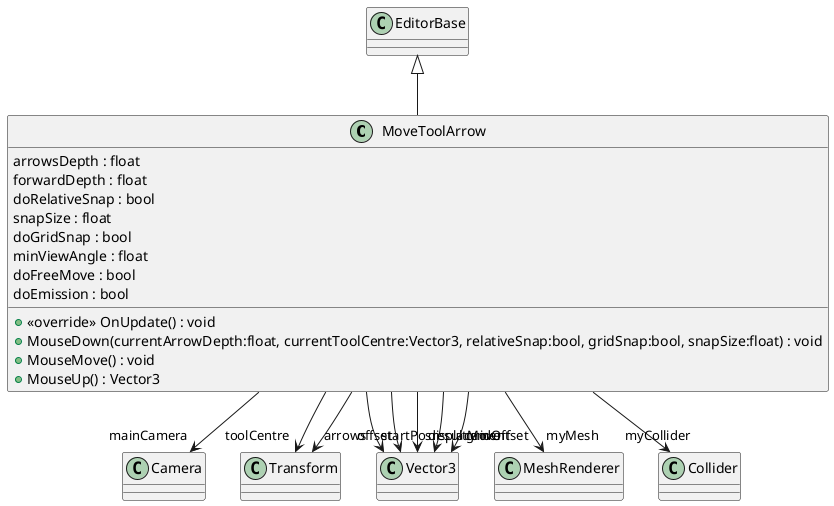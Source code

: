 @startuml
class MoveToolArrow {
    arrowsDepth : float
    forwardDepth : float
    doRelativeSnap : bool
    snapSize : float
    doGridSnap : bool
    minViewAngle : float
    doFreeMove : bool
    doEmission : bool
    + <<override>> OnUpdate() : void
    + MouseDown(currentArrowDepth:float, currentToolCentre:Vector3, relativeSnap:bool, gridSnap:bool, snapSize:float) : void
    + MouseMove() : void
    + MouseUp() : Vector3
}
EditorBase <|-- MoveToolArrow
MoveToolArrow --> "mainCamera" Camera
MoveToolArrow --> "toolCentre" Transform
MoveToolArrow --> "arrows" Transform
MoveToolArrow --> "startPos" Vector3
MoveToolArrow --> "offset" Vector3
MoveToolArrow --> "displacement" Vector3
MoveToolArrow --> "resultMove" Vector3
MoveToolArrow --> "gridOffset" Vector3
MoveToolArrow --> "myMesh" MeshRenderer
MoveToolArrow --> "myCollider" Collider
@enduml
